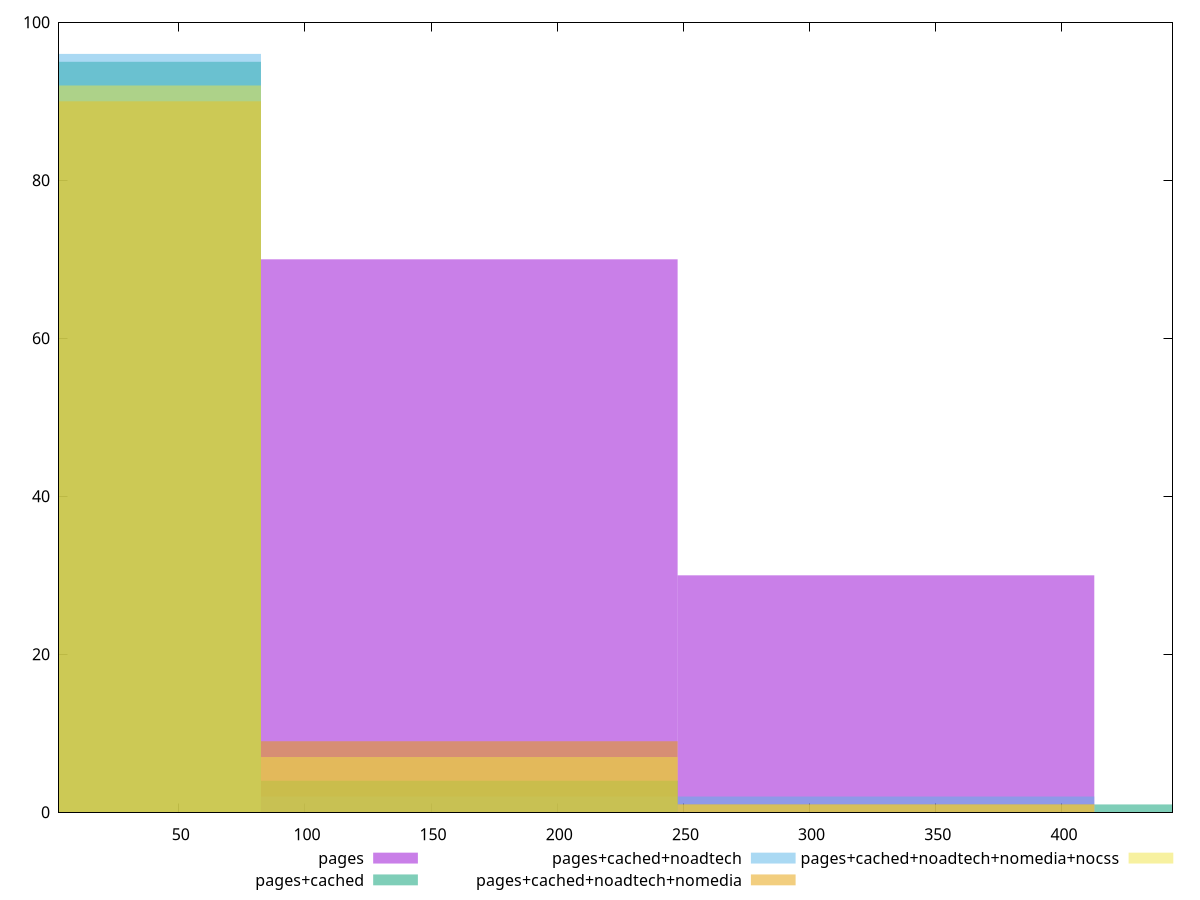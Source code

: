 reset

$pages <<EOF
165.134005551071 70
330.268011102142 30
EOF

$pagesCached <<EOF
495.40201665321297 1
165.134005551071 4
0 95
EOF

$pagesCachedNoadtech <<EOF
330.268011102142 2
0 96
165.134005551071 2
EOF

$pagesCachedNoadtechNomedia <<EOF
165.134005551071 9
0 90
330.268011102142 1
EOF

$pagesCachedNoadtechNomediaNocss <<EOF
165.134005551071 7
0 92
330.268011102142 1
EOF

set key outside below
set boxwidth 165.134005551071
set xrange [2.5319999999999996:443.82899999999995]
set yrange [0:100]
set trange [0:100]
set style fill transparent solid 0.5 noborder
set terminal svg size 640, 530 enhanced background rgb 'white'
set output "report_00013_2021-02-09T12-04-24.940Z/server-response-time/comparison/histogram/all_raw.svg"

plot $pages title "pages" with boxes, \
     $pagesCached title "pages+cached" with boxes, \
     $pagesCachedNoadtech title "pages+cached+noadtech" with boxes, \
     $pagesCachedNoadtechNomedia title "pages+cached+noadtech+nomedia" with boxes, \
     $pagesCachedNoadtechNomediaNocss title "pages+cached+noadtech+nomedia+nocss" with boxes

reset
